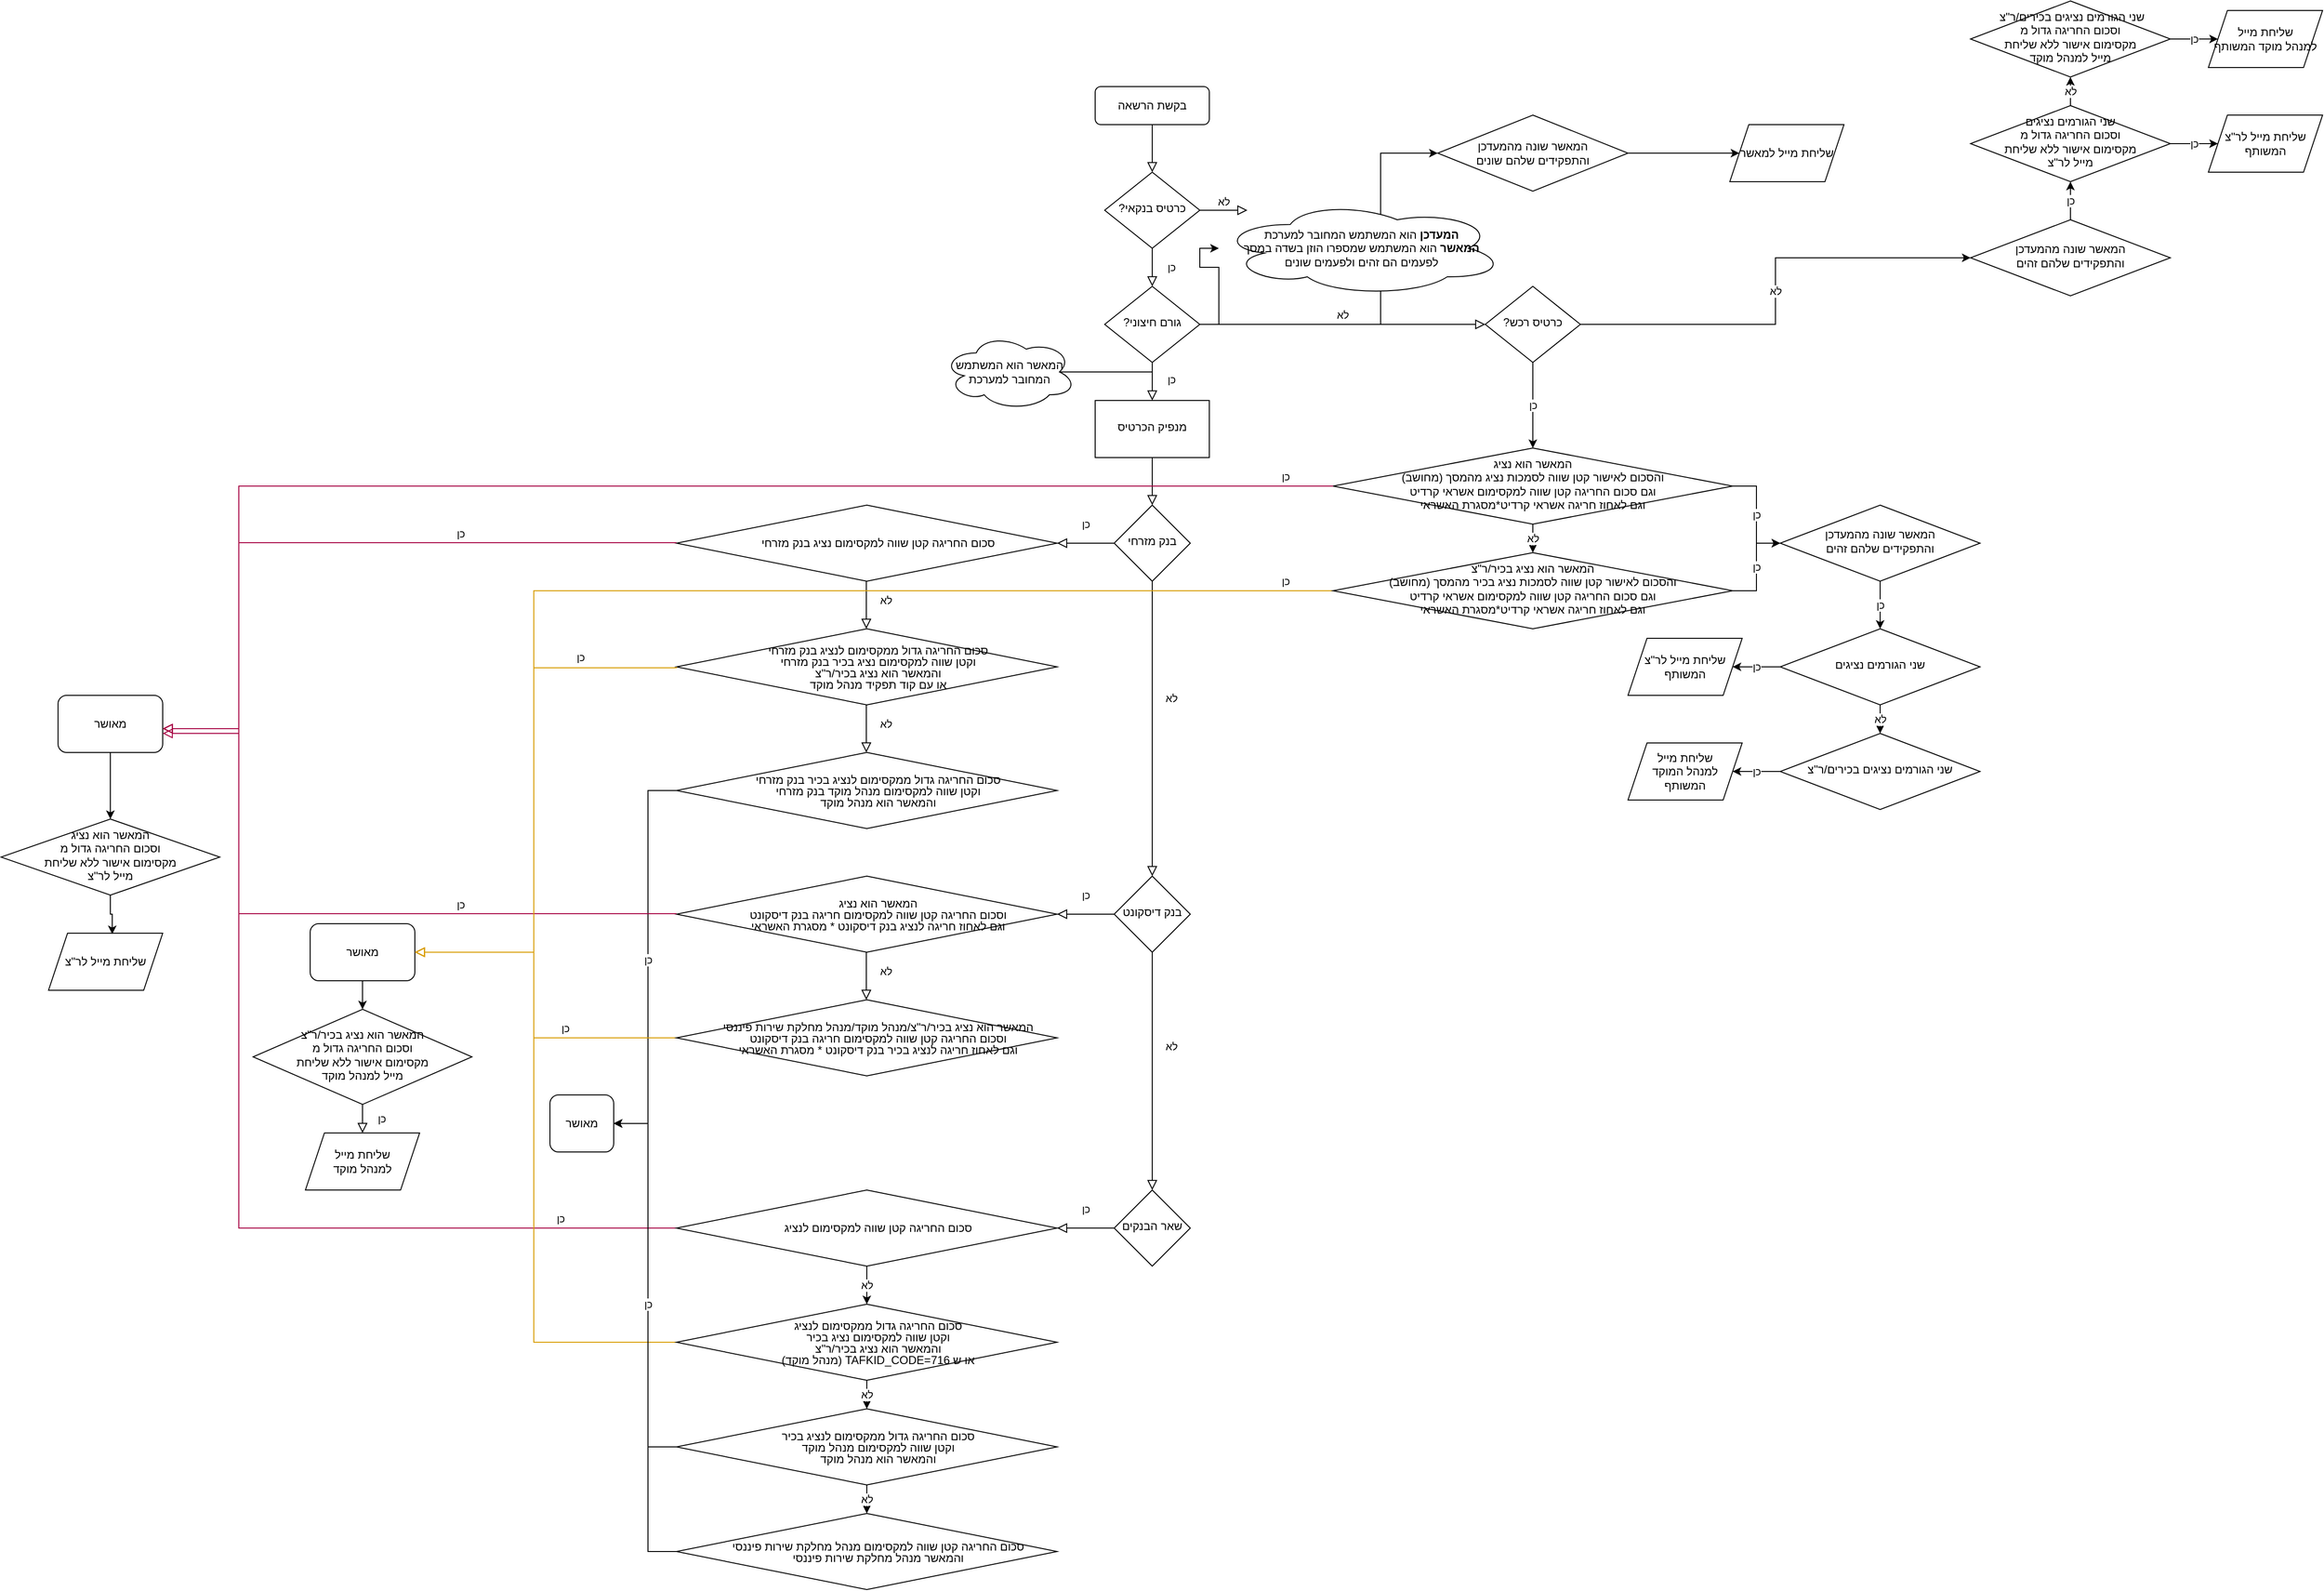 <mxfile version="22.0.8" type="github">
  <diagram id="C5RBs43oDa-KdzZeNtuy" name="Page-1">
    <mxGraphModel dx="3088" dy="1933" grid="1" gridSize="10" guides="1" tooltips="1" connect="1" arrows="1" fold="1" page="1" pageScale="1" pageWidth="827" pageHeight="1169" math="0" shadow="0">
      <root>
        <mxCell id="WIyWlLk6GJQsqaUBKTNV-0" />
        <mxCell id="WIyWlLk6GJQsqaUBKTNV-1" parent="WIyWlLk6GJQsqaUBKTNV-0" />
        <mxCell id="WIyWlLk6GJQsqaUBKTNV-2" value="" style="rounded=0;html=1;jettySize=auto;orthogonalLoop=1;fontSize=11;endArrow=block;endFill=0;endSize=8;strokeWidth=1;shadow=0;labelBackgroundColor=none;edgeStyle=orthogonalEdgeStyle;" parent="WIyWlLk6GJQsqaUBKTNV-1" source="WIyWlLk6GJQsqaUBKTNV-3" target="WIyWlLk6GJQsqaUBKTNV-6" edge="1">
          <mxGeometry relative="1" as="geometry" />
        </mxCell>
        <mxCell id="WIyWlLk6GJQsqaUBKTNV-3" value="בקשת הרשאה" style="rounded=1;whiteSpace=wrap;html=1;fontSize=12;glass=0;strokeWidth=1;shadow=0;" parent="WIyWlLk6GJQsqaUBKTNV-1" vertex="1">
          <mxGeometry x="160" y="80" width="120" height="40" as="geometry" />
        </mxCell>
        <mxCell id="WIyWlLk6GJQsqaUBKTNV-4" value="כן" style="rounded=0;html=1;jettySize=auto;orthogonalLoop=1;fontSize=11;endArrow=block;endFill=0;endSize=8;strokeWidth=1;shadow=0;labelBackgroundColor=none;edgeStyle=orthogonalEdgeStyle;" parent="WIyWlLk6GJQsqaUBKTNV-1" source="WIyWlLk6GJQsqaUBKTNV-6" target="WIyWlLk6GJQsqaUBKTNV-10" edge="1">
          <mxGeometry y="20" relative="1" as="geometry">
            <mxPoint as="offset" />
          </mxGeometry>
        </mxCell>
        <mxCell id="WIyWlLk6GJQsqaUBKTNV-5" value="לא" style="edgeStyle=orthogonalEdgeStyle;rounded=0;html=1;jettySize=auto;orthogonalLoop=1;fontSize=11;endArrow=block;endFill=0;endSize=8;strokeWidth=1;shadow=0;labelBackgroundColor=none;" parent="WIyWlLk6GJQsqaUBKTNV-1" source="WIyWlLk6GJQsqaUBKTNV-6" edge="1">
          <mxGeometry y="10" relative="1" as="geometry">
            <mxPoint as="offset" />
            <mxPoint x="320" y="210" as="targetPoint" />
          </mxGeometry>
        </mxCell>
        <mxCell id="WIyWlLk6GJQsqaUBKTNV-6" value="?כרטיס בנקאי" style="rhombus;whiteSpace=wrap;html=1;shadow=0;fontFamily=Helvetica;fontSize=12;align=center;strokeWidth=1;spacing=6;spacingTop=-4;" parent="WIyWlLk6GJQsqaUBKTNV-1" vertex="1">
          <mxGeometry x="170" y="170" width="100" height="80" as="geometry" />
        </mxCell>
        <mxCell id="WIyWlLk6GJQsqaUBKTNV-9" value="לא" style="edgeStyle=orthogonalEdgeStyle;rounded=0;html=1;jettySize=auto;orthogonalLoop=1;fontSize=11;endArrow=block;endFill=0;endSize=8;strokeWidth=1;shadow=0;labelBackgroundColor=none;" parent="WIyWlLk6GJQsqaUBKTNV-1" source="WIyWlLk6GJQsqaUBKTNV-10" target="EC5lf5gmg6Qt6Xy7_AVs-135" edge="1">
          <mxGeometry y="10" relative="1" as="geometry">
            <mxPoint as="offset" />
            <mxPoint x="320" y="330" as="targetPoint" />
          </mxGeometry>
        </mxCell>
        <mxCell id="EC5lf5gmg6Qt6Xy7_AVs-11" value="כן" style="rounded=0;orthogonalLoop=1;jettySize=auto;html=1;jumpSize=4;edgeStyle=orthogonalEdgeStyle;endArrow=block;endFill=0;endSize=8;strokeWidth=1;shadow=0;labelBackgroundColor=none;" edge="1" parent="WIyWlLk6GJQsqaUBKTNV-1" source="WIyWlLk6GJQsqaUBKTNV-10">
          <mxGeometry x="-0.111" y="20" relative="1" as="geometry">
            <mxPoint x="220" y="410" as="targetPoint" />
            <mxPoint as="offset" />
          </mxGeometry>
        </mxCell>
        <mxCell id="EC5lf5gmg6Qt6Xy7_AVs-163" style="edgeStyle=orthogonalEdgeStyle;rounded=0;orthogonalLoop=1;jettySize=auto;html=1;entryX=0;entryY=0.5;entryDx=0;entryDy=0;" edge="1" parent="WIyWlLk6GJQsqaUBKTNV-1" source="EC5lf5gmg6Qt6Xy7_AVs-137" target="EC5lf5gmg6Qt6Xy7_AVs-162">
          <mxGeometry relative="1" as="geometry">
            <Array as="points">
              <mxPoint x="460" y="330" />
              <mxPoint x="460" y="200" />
            </Array>
          </mxGeometry>
        </mxCell>
        <mxCell id="WIyWlLk6GJQsqaUBKTNV-10" value="?גורם חיצוני" style="rhombus;whiteSpace=wrap;html=1;shadow=0;fontFamily=Helvetica;fontSize=12;align=center;strokeWidth=1;spacing=6;spacingTop=-4;" parent="WIyWlLk6GJQsqaUBKTNV-1" vertex="1">
          <mxGeometry x="170" y="290" width="100" height="80" as="geometry" />
        </mxCell>
        <mxCell id="EC5lf5gmg6Qt6Xy7_AVs-13" value="" style="edgeStyle=orthogonalEdgeStyle;rounded=0;orthogonalLoop=1;jettySize=auto;html=1;labelBackgroundColor=none;endArrow=block;endFill=0;endSize=8;strokeWidth=1;shadow=0;" edge="1" parent="WIyWlLk6GJQsqaUBKTNV-1" source="EC5lf5gmg6Qt6Xy7_AVs-10">
          <mxGeometry relative="1" as="geometry">
            <mxPoint x="220" y="520" as="targetPoint" />
            <Array as="points">
              <mxPoint x="220" y="500" />
              <mxPoint x="220" y="500" />
            </Array>
          </mxGeometry>
        </mxCell>
        <mxCell id="EC5lf5gmg6Qt6Xy7_AVs-10" value="מנפיק הכרטיס" style="whiteSpace=wrap;html=1;shadow=0;strokeWidth=1;spacing=6;spacingTop=-4;" vertex="1" parent="WIyWlLk6GJQsqaUBKTNV-1">
          <mxGeometry x="160" y="410" width="120" height="60" as="geometry" />
        </mxCell>
        <mxCell id="EC5lf5gmg6Qt6Xy7_AVs-15" value="לא" style="edgeStyle=orthogonalEdgeStyle;rounded=0;orthogonalLoop=1;jettySize=auto;html=1;labelBackgroundColor=none;endArrow=block;endFill=0;endSize=8;strokeWidth=1;shadow=0;" edge="1" parent="WIyWlLk6GJQsqaUBKTNV-1" source="EC5lf5gmg6Qt6Xy7_AVs-12">
          <mxGeometry x="-0.208" y="20" relative="1" as="geometry">
            <mxPoint x="220" y="910" as="targetPoint" />
            <mxPoint as="offset" />
          </mxGeometry>
        </mxCell>
        <mxCell id="EC5lf5gmg6Qt6Xy7_AVs-19" value="כן" style="edgeStyle=orthogonalEdgeStyle;rounded=0;orthogonalLoop=1;jettySize=auto;html=1;labelBackgroundColor=none;endArrow=block;endFill=0;endSize=8;strokeWidth=1;shadow=0;" edge="1" parent="WIyWlLk6GJQsqaUBKTNV-1" source="EC5lf5gmg6Qt6Xy7_AVs-12">
          <mxGeometry y="-20" relative="1" as="geometry">
            <mxPoint x="120" y="560" as="targetPoint" />
            <mxPoint as="offset" />
          </mxGeometry>
        </mxCell>
        <mxCell id="EC5lf5gmg6Qt6Xy7_AVs-12" value="בנק מזרחי" style="rhombus;whiteSpace=wrap;html=1;shadow=0;strokeWidth=1;spacing=6;spacingTop=-4;" vertex="1" parent="WIyWlLk6GJQsqaUBKTNV-1">
          <mxGeometry x="180" y="520" width="80" height="80" as="geometry" />
        </mxCell>
        <mxCell id="EC5lf5gmg6Qt6Xy7_AVs-23" value="&lt;p style=&quot;text-indent:-18.0pt;mso-list:l0 level1 lfo1&quot; dir=&quot;RTL&quot; class=&quot;MsoListParagraph&quot;&gt;&lt;span style=&quot;font-family:&amp;quot;Arial&amp;quot;,sans-serif;mso-ascii-font-family:Calibri;mso-ascii-theme-font:&lt;br/&gt;minor-latin;mso-hansi-font-family:Calibri;mso-hansi-theme-font:minor-latin;&lt;br/&gt;mso-bidi-font-family:Arial;mso-bidi-theme-font:minor-bidi&quot; lang=&quot;HE&quot;&gt;סכום החריגה קטן שווה למקסימום נציג בנק מזרחי&lt;br&gt;&lt;/span&gt;&lt;span dir=&quot;LTR&quot;&gt;&lt;/span&gt;&lt;/p&gt;" style="rhombus;whiteSpace=wrap;html=1;" vertex="1" parent="WIyWlLk6GJQsqaUBKTNV-1">
          <mxGeometry x="-280" y="520" width="400" height="80" as="geometry" />
        </mxCell>
        <mxCell id="EC5lf5gmg6Qt6Xy7_AVs-28" value="כן" style="edgeStyle=orthogonalEdgeStyle;rounded=0;orthogonalLoop=1;jettySize=auto;html=1;labelBackgroundColor=none;endArrow=block;endFill=0;endSize=8;strokeWidth=1;shadow=0;fillColor=#d80073;strokeColor=#A50040;" edge="1" parent="WIyWlLk6GJQsqaUBKTNV-1" target="EC5lf5gmg6Qt6Xy7_AVs-29">
          <mxGeometry x="-0.381" y="-10" relative="1" as="geometry">
            <mxPoint x="-280" y="559.5" as="sourcePoint" />
            <mxPoint x="-340" y="559.5" as="targetPoint" />
            <Array as="points">
              <mxPoint x="-740" y="560" />
              <mxPoint x="-740" y="755" />
            </Array>
            <mxPoint as="offset" />
          </mxGeometry>
        </mxCell>
        <mxCell id="EC5lf5gmg6Qt6Xy7_AVs-118" style="edgeStyle=orthogonalEdgeStyle;rounded=0;orthogonalLoop=1;jettySize=auto;html=1;" edge="1" parent="WIyWlLk6GJQsqaUBKTNV-1" source="EC5lf5gmg6Qt6Xy7_AVs-29" target="EC5lf5gmg6Qt6Xy7_AVs-41">
          <mxGeometry relative="1" as="geometry" />
        </mxCell>
        <mxCell id="EC5lf5gmg6Qt6Xy7_AVs-29" value="מאושר" style="rounded=1;whiteSpace=wrap;html=1;" vertex="1" parent="WIyWlLk6GJQsqaUBKTNV-1">
          <mxGeometry x="-930" y="720" width="110" height="60" as="geometry" />
        </mxCell>
        <mxCell id="EC5lf5gmg6Qt6Xy7_AVs-30" value="לא" style="edgeStyle=orthogonalEdgeStyle;rounded=0;orthogonalLoop=1;jettySize=auto;html=1;labelBackgroundColor=none;endArrow=block;endFill=0;endSize=8;strokeWidth=1;shadow=0;" edge="1" parent="WIyWlLk6GJQsqaUBKTNV-1">
          <mxGeometry x="-0.208" y="20" relative="1" as="geometry">
            <mxPoint x="-80.5" y="600" as="sourcePoint" />
            <mxPoint x="-80.5" y="650" as="targetPoint" />
            <mxPoint as="offset" />
          </mxGeometry>
        </mxCell>
        <mxCell id="EC5lf5gmg6Qt6Xy7_AVs-31" value="&lt;p style=&quot;text-indent: -18pt; line-height: 0%;&quot; dir=&quot;RTL&quot; class=&quot;MsoListParagraph&quot;&gt;&lt;span style=&quot;font-family:&amp;quot;Arial&amp;quot;,sans-serif;mso-ascii-font-family:Calibri;mso-ascii-theme-font:&lt;br/&gt;minor-latin;mso-hansi-font-family:Calibri;mso-hansi-theme-font:minor-latin;&lt;br/&gt;mso-bidi-font-family:Arial;mso-bidi-theme-font:minor-bidi&quot; lang=&quot;HE&quot;&gt;סכום החריגה גדול ממקסימום לנציג בנק מזרחי&lt;/span&gt;&lt;span dir=&quot;LTR&quot;&gt;&lt;/span&gt;&lt;/p&gt;&lt;p style=&quot;text-indent: -18pt; line-height: 0%;&quot; dir=&quot;RTL&quot; class=&quot;MsoListParagraph&quot;&gt;&lt;span style=&quot;font-family:&amp;quot;Arial&amp;quot;,sans-serif;mso-ascii-font-family:Calibri;mso-ascii-theme-font:&lt;br/&gt;minor-latin;mso-hansi-font-family:Calibri;mso-hansi-theme-font:minor-latin;&lt;br/&gt;mso-bidi-font-family:Arial;mso-bidi-theme-font:minor-bidi&quot; lang=&quot;HE&quot;&gt;וקטן שווה למקסימום נציג בכיר בנק מזרחי&lt;/span&gt;&lt;/p&gt;&lt;p style=&quot;text-indent: -18pt; line-height: 0%;&quot; dir=&quot;RTL&quot; class=&quot;MsoListParagraph&quot;&gt;&lt;span style=&quot;font-family:&amp;quot;Arial&amp;quot;,sans-serif;mso-ascii-font-family:Calibri;mso-ascii-theme-font:&lt;br/&gt;minor-latin;mso-hansi-font-family:Calibri;mso-hansi-theme-font:minor-latin;&lt;br/&gt;mso-bidi-font-family:Arial;mso-bidi-theme-font:minor-bidi&quot; lang=&quot;HE&quot;&gt;והמאשר הוא נציג בכיר/ר&quot;צ&lt;/span&gt;&lt;/p&gt;&lt;p style=&quot;text-indent: -18pt; line-height: 0%;&quot; dir=&quot;RTL&quot; class=&quot;MsoListParagraph&quot;&gt;&lt;span style=&quot;font-family:&amp;quot;Arial&amp;quot;,sans-serif;mso-ascii-font-family:Calibri;mso-ascii-theme-font:&lt;br/&gt;minor-latin;mso-hansi-font-family:Calibri;mso-hansi-theme-font:minor-latin;&lt;br/&gt;mso-bidi-font-family:Arial;mso-bidi-theme-font:minor-bidi&quot; lang=&quot;HE&quot;&gt;או עם קוד תפקיד&amp;nbsp;&lt;/span&gt;&lt;span style=&quot;text-indent: -18pt; background-color: initial; font-family: Arial, sans-serif;&quot; lang=&quot;HE&quot;&gt;מנהל&amp;nbsp;&lt;/span&gt;&lt;span style=&quot;text-indent: -18pt; background-color: initial; font-family: Arial, sans-serif;&quot;&gt;מוקד&lt;/span&gt;&lt;/p&gt;" style="rhombus;whiteSpace=wrap;html=1;spacing=0;" vertex="1" parent="WIyWlLk6GJQsqaUBKTNV-1">
          <mxGeometry x="-280" y="650" width="400" height="80" as="geometry" />
        </mxCell>
        <mxCell id="EC5lf5gmg6Qt6Xy7_AVs-33" value="כן" style="edgeStyle=orthogonalEdgeStyle;rounded=0;orthogonalLoop=1;jettySize=auto;html=1;labelBackgroundColor=none;endArrow=block;endFill=0;endSize=8;strokeWidth=1;shadow=0;fillColor=#ffe6cc;strokeColor=#d79b00;" edge="1" parent="WIyWlLk6GJQsqaUBKTNV-1" target="EC5lf5gmg6Qt6Xy7_AVs-34">
          <mxGeometry x="-0.643" y="-11" relative="1" as="geometry">
            <mxPoint x="-280" y="690" as="sourcePoint" />
            <mxPoint x="-330" y="691" as="targetPoint" />
            <Array as="points">
              <mxPoint x="-280" y="691" />
              <mxPoint x="-430" y="691" />
              <mxPoint x="-430" y="990" />
            </Array>
            <mxPoint as="offset" />
          </mxGeometry>
        </mxCell>
        <mxCell id="EC5lf5gmg6Qt6Xy7_AVs-117" style="edgeStyle=orthogonalEdgeStyle;rounded=0;orthogonalLoop=1;jettySize=auto;html=1;" edge="1" parent="WIyWlLk6GJQsqaUBKTNV-1" source="EC5lf5gmg6Qt6Xy7_AVs-34" target="EC5lf5gmg6Qt6Xy7_AVs-46">
          <mxGeometry relative="1" as="geometry" />
        </mxCell>
        <mxCell id="EC5lf5gmg6Qt6Xy7_AVs-34" value="מאושר" style="rounded=1;whiteSpace=wrap;html=1;" vertex="1" parent="WIyWlLk6GJQsqaUBKTNV-1">
          <mxGeometry x="-665" y="960" width="110" height="60" as="geometry" />
        </mxCell>
        <mxCell id="EC5lf5gmg6Qt6Xy7_AVs-35" value="לא" style="edgeStyle=orthogonalEdgeStyle;rounded=0;orthogonalLoop=1;jettySize=auto;html=1;labelBackgroundColor=none;endArrow=block;endFill=0;endSize=8;strokeWidth=1;shadow=0;" edge="1" parent="WIyWlLk6GJQsqaUBKTNV-1">
          <mxGeometry x="-0.208" y="20" relative="1" as="geometry">
            <mxPoint x="-80.5" y="730" as="sourcePoint" />
            <mxPoint x="-80.5" y="780" as="targetPoint" />
            <mxPoint as="offset" />
          </mxGeometry>
        </mxCell>
        <mxCell id="EC5lf5gmg6Qt6Xy7_AVs-115" value="כן" style="edgeStyle=orthogonalEdgeStyle;rounded=0;orthogonalLoop=1;jettySize=auto;html=1;entryX=1;entryY=0.5;entryDx=0;entryDy=0;" edge="1" parent="WIyWlLk6GJQsqaUBKTNV-1" source="EC5lf5gmg6Qt6Xy7_AVs-36" target="EC5lf5gmg6Qt6Xy7_AVs-38">
          <mxGeometry relative="1" as="geometry">
            <Array as="points">
              <mxPoint x="-310" y="820" />
              <mxPoint x="-310" y="1170" />
            </Array>
          </mxGeometry>
        </mxCell>
        <mxCell id="EC5lf5gmg6Qt6Xy7_AVs-36" value="&lt;p style=&quot;text-indent: -18pt; line-height: 0%;&quot; dir=&quot;RTL&quot; class=&quot;MsoListParagraph&quot;&gt;&lt;span style=&quot;font-family:&amp;quot;Arial&amp;quot;,sans-serif;mso-ascii-font-family:Calibri;mso-ascii-theme-font:&lt;br/&gt;minor-latin;mso-hansi-font-family:Calibri;mso-hansi-theme-font:minor-latin;&lt;br/&gt;mso-bidi-font-family:Arial;mso-bidi-theme-font:minor-bidi&quot; lang=&quot;HE&quot;&gt;סכום החריגה גדול ממקסימום לנציג בכיר בנק מזרחי&lt;/span&gt;&lt;span dir=&quot;LTR&quot;&gt;&lt;/span&gt;&lt;/p&gt;&lt;p style=&quot;text-indent: -18pt; line-height: 0%;&quot; dir=&quot;RTL&quot; class=&quot;MsoListParagraph&quot;&gt;&lt;span style=&quot;font-family:&amp;quot;Arial&amp;quot;,sans-serif;mso-ascii-font-family:Calibri;mso-ascii-theme-font:&lt;br/&gt;minor-latin;mso-hansi-font-family:Calibri;mso-hansi-theme-font:minor-latin;&lt;br/&gt;mso-bidi-font-family:Arial;mso-bidi-theme-font:minor-bidi&quot; lang=&quot;HE&quot;&gt;וקטן שווה למקסימום מנהל מוקד בנק מזרחי&lt;/span&gt;&lt;/p&gt;&lt;p style=&quot;text-indent: -18pt; line-height: 0%;&quot; dir=&quot;RTL&quot; class=&quot;MsoListParagraph&quot;&gt;&lt;span style=&quot;font-family:&amp;quot;Arial&amp;quot;,sans-serif;mso-ascii-font-family:Calibri;mso-ascii-theme-font:&lt;br/&gt;minor-latin;mso-hansi-font-family:Calibri;mso-hansi-theme-font:minor-latin;&lt;br/&gt;mso-bidi-font-family:Arial;mso-bidi-theme-font:minor-bidi&quot; lang=&quot;HE&quot;&gt;והמאשר הוא מנהל מוקד&lt;/span&gt;&lt;/p&gt;" style="rhombus;whiteSpace=wrap;html=1;spacing=0;" vertex="1" parent="WIyWlLk6GJQsqaUBKTNV-1">
          <mxGeometry x="-280" y="780" width="400" height="80" as="geometry" />
        </mxCell>
        <mxCell id="EC5lf5gmg6Qt6Xy7_AVs-38" value="מאושר" style="rounded=1;whiteSpace=wrap;html=1;" vertex="1" parent="WIyWlLk6GJQsqaUBKTNV-1">
          <mxGeometry x="-413" y="1140" width="67" height="60" as="geometry" />
        </mxCell>
        <mxCell id="EC5lf5gmg6Qt6Xy7_AVs-41" value="המאשר הוא נציג&lt;br&gt;וסכום החריגה גדול מ&lt;br&gt;מקסימום אישור ללא שליחת&lt;br&gt;מייל לר&quot;צ" style="rhombus;whiteSpace=wrap;html=1;shadow=0;strokeWidth=1;spacing=6;spacingTop=-4;" vertex="1" parent="WIyWlLk6GJQsqaUBKTNV-1">
          <mxGeometry x="-990" y="850" width="230" height="80" as="geometry" />
        </mxCell>
        <mxCell id="EC5lf5gmg6Qt6Xy7_AVs-45" value="שליחת מייל לר&quot;צ" style="shape=parallelogram;perimeter=parallelogramPerimeter;whiteSpace=wrap;html=1;fixedSize=1;" vertex="1" parent="WIyWlLk6GJQsqaUBKTNV-1">
          <mxGeometry x="-940" y="970" width="120" height="60" as="geometry" />
        </mxCell>
        <mxCell id="EC5lf5gmg6Qt6Xy7_AVs-48" value="כן" style="edgeStyle=orthogonalEdgeStyle;rounded=0;orthogonalLoop=1;jettySize=auto;html=1;labelBackgroundColor=none;endArrow=block;endFill=0;endSize=8;strokeWidth=1;shadow=0;entryX=0.5;entryY=0;entryDx=0;entryDy=0;" edge="1" parent="WIyWlLk6GJQsqaUBKTNV-1" source="EC5lf5gmg6Qt6Xy7_AVs-46" target="EC5lf5gmg6Qt6Xy7_AVs-49">
          <mxGeometry y="-20" relative="1" as="geometry">
            <mxPoint x="-870" y="999.5" as="sourcePoint" />
            <mxPoint x="-920" y="1000" as="targetPoint" />
            <mxPoint as="offset" />
          </mxGeometry>
        </mxCell>
        <mxCell id="EC5lf5gmg6Qt6Xy7_AVs-49" value="שליחת מייל&lt;br&gt;למנהל מוקד" style="shape=parallelogram;perimeter=parallelogramPerimeter;whiteSpace=wrap;html=1;fixedSize=1;" vertex="1" parent="WIyWlLk6GJQsqaUBKTNV-1">
          <mxGeometry x="-670" y="1180" width="120" height="60" as="geometry" />
        </mxCell>
        <mxCell id="EC5lf5gmg6Qt6Xy7_AVs-76" value="לא" style="edgeStyle=orthogonalEdgeStyle;rounded=0;orthogonalLoop=1;jettySize=auto;html=1;labelBackgroundColor=none;endArrow=block;endFill=0;endSize=8;strokeWidth=1;shadow=0;" edge="1" source="EC5lf5gmg6Qt6Xy7_AVs-78" parent="WIyWlLk6GJQsqaUBKTNV-1" target="EC5lf5gmg6Qt6Xy7_AVs-112">
          <mxGeometry x="-0.208" y="20" relative="1" as="geometry">
            <mxPoint x="220" y="1300" as="targetPoint" />
            <mxPoint as="offset" />
          </mxGeometry>
        </mxCell>
        <mxCell id="EC5lf5gmg6Qt6Xy7_AVs-77" value="כן" style="edgeStyle=orthogonalEdgeStyle;rounded=0;orthogonalLoop=1;jettySize=auto;html=1;labelBackgroundColor=none;endArrow=block;endFill=0;endSize=8;strokeWidth=1;shadow=0;" edge="1" source="EC5lf5gmg6Qt6Xy7_AVs-78" parent="WIyWlLk6GJQsqaUBKTNV-1" target="EC5lf5gmg6Qt6Xy7_AVs-79">
          <mxGeometry y="-20" relative="1" as="geometry">
            <mxPoint x="120" y="950" as="targetPoint" />
            <mxPoint as="offset" />
          </mxGeometry>
        </mxCell>
        <mxCell id="EC5lf5gmg6Qt6Xy7_AVs-78" value="בנק דיסקונט" style="rhombus;whiteSpace=wrap;html=1;shadow=0;strokeWidth=1;spacing=6;spacingTop=-4;" vertex="1" parent="WIyWlLk6GJQsqaUBKTNV-1">
          <mxGeometry x="180" y="910" width="80" height="80" as="geometry" />
        </mxCell>
        <mxCell id="EC5lf5gmg6Qt6Xy7_AVs-79" value="&lt;p style=&quot;text-indent: -18pt; line-height: 0%;&quot; dir=&quot;RTL&quot; class=&quot;MsoListParagraph&quot;&gt;&lt;span style=&quot;font-family:&amp;quot;Arial&amp;quot;,sans-serif;mso-ascii-font-family:Calibri;mso-ascii-theme-font:&lt;br/&gt;minor-latin;mso-hansi-font-family:Calibri;mso-hansi-theme-font:minor-latin;&lt;br/&gt;mso-bidi-font-family:Arial;mso-bidi-theme-font:minor-bidi&quot; lang=&quot;HE&quot;&gt;המאשר הוא נציג&lt;br&gt;&lt;/span&gt;&lt;span dir=&quot;LTR&quot;&gt;&lt;/span&gt;&lt;/p&gt;&lt;p style=&quot;text-indent: -18pt; line-height: 0%;&quot; dir=&quot;RTL&quot; class=&quot;MsoListParagraph&quot;&gt;&lt;span style=&quot;font-family:&amp;quot;Arial&amp;quot;,sans-serif;mso-ascii-font-family:Calibri;mso-ascii-theme-font:&lt;br/&gt;minor-latin;mso-hansi-font-family:Calibri;mso-hansi-theme-font:minor-latin;&lt;br/&gt;mso-bidi-font-family:Arial;mso-bidi-theme-font:minor-bidi&quot; lang=&quot;HE&quot;&gt;וסכום החריגה קטן שווה למקסימום חריגה בנק דיסקונט&lt;/span&gt;&lt;/p&gt;&lt;p style=&quot;text-indent: -18pt; line-height: 0%;&quot; dir=&quot;RTL&quot; class=&quot;MsoListParagraph&quot;&gt;&lt;span style=&quot;font-family:&amp;quot;Arial&amp;quot;,sans-serif;mso-ascii-font-family:Calibri;mso-ascii-theme-font:&lt;br/&gt;minor-latin;mso-hansi-font-family:Calibri;mso-hansi-theme-font:minor-latin;&lt;br/&gt;mso-bidi-font-family:Arial;mso-bidi-theme-font:minor-bidi&quot; lang=&quot;HE&quot;&gt;וגם לאחוז חריגה לנציג בנק דיסקונט * מסגרת האשראי&lt;/span&gt;&lt;/p&gt;" style="rhombus;whiteSpace=wrap;html=1;" vertex="1" parent="WIyWlLk6GJQsqaUBKTNV-1">
          <mxGeometry x="-280" y="910" width="400" height="80" as="geometry" />
        </mxCell>
        <mxCell id="EC5lf5gmg6Qt6Xy7_AVs-80" value="כן" style="edgeStyle=orthogonalEdgeStyle;rounded=0;orthogonalLoop=1;jettySize=auto;html=1;labelBackgroundColor=none;endArrow=block;endFill=0;endSize=8;strokeWidth=1;shadow=0;fillColor=#d80073;strokeColor=#A50040;" edge="1" target="EC5lf5gmg6Qt6Xy7_AVs-29" parent="WIyWlLk6GJQsqaUBKTNV-1">
          <mxGeometry x="-0.381" y="-10" relative="1" as="geometry">
            <mxPoint x="-280" y="949.5" as="sourcePoint" />
            <mxPoint x="-330" y="950" as="targetPoint" />
            <Array as="points">
              <mxPoint x="-740" y="950" />
              <mxPoint x="-740" y="755" />
            </Array>
            <mxPoint as="offset" />
          </mxGeometry>
        </mxCell>
        <mxCell id="EC5lf5gmg6Qt6Xy7_AVs-82" value="לא" style="edgeStyle=orthogonalEdgeStyle;rounded=0;orthogonalLoop=1;jettySize=auto;html=1;labelBackgroundColor=none;endArrow=block;endFill=0;endSize=8;strokeWidth=1;shadow=0;" edge="1" parent="WIyWlLk6GJQsqaUBKTNV-1">
          <mxGeometry x="-0.208" y="20" relative="1" as="geometry">
            <mxPoint x="-80.5" y="990" as="sourcePoint" />
            <mxPoint x="-80.5" y="1040" as="targetPoint" />
            <mxPoint as="offset" />
          </mxGeometry>
        </mxCell>
        <mxCell id="EC5lf5gmg6Qt6Xy7_AVs-110" value="כן" style="edgeStyle=orthogonalEdgeStyle;rounded=0;orthogonalLoop=1;jettySize=auto;html=1;entryX=1;entryY=0.5;entryDx=0;entryDy=0;labelBackgroundColor=none;endArrow=block;endFill=0;endSize=8;strokeWidth=1;shadow=0;fillColor=#ffe6cc;strokeColor=#d79b00;" edge="1" parent="WIyWlLk6GJQsqaUBKTNV-1" source="EC5lf5gmg6Qt6Xy7_AVs-83" target="EC5lf5gmg6Qt6Xy7_AVs-34">
          <mxGeometry x="-0.357" y="-10" relative="1" as="geometry">
            <Array as="points">
              <mxPoint x="-430" y="1080" />
              <mxPoint x="-430" y="990" />
            </Array>
            <mxPoint as="offset" />
          </mxGeometry>
        </mxCell>
        <mxCell id="EC5lf5gmg6Qt6Xy7_AVs-83" value="&lt;p style=&quot;border-color: var(--border-color); text-indent: -18pt; line-height: 0px;&quot; dir=&quot;RTL&quot; class=&quot;MsoListParagraph&quot;&gt;המאשר הוא נציג בכיר/ר&quot;צ/מנהל מוקד/מנהל מחלקת שירות פיננסי&lt;br style=&quot;border-color: var(--border-color);&quot;&gt;&lt;span style=&quot;border-color: var(--border-color);&quot; dir=&quot;LTR&quot;&gt;&lt;/span&gt;&lt;/p&gt;&lt;p style=&quot;border-color: var(--border-color); text-indent: -18pt; line-height: 0px;&quot; dir=&quot;RTL&quot; class=&quot;MsoListParagraph&quot;&gt;&lt;span style=&quot;border-color: var(--border-color); font-family: Arial, sans-serif;&quot; lang=&quot;HE&quot;&gt;וסכום החריגה קטן שווה למקסימום חריגה בנק דיסקונט&lt;/span&gt;&lt;/p&gt;&lt;p style=&quot;border-color: var(--border-color); text-indent: -18pt; line-height: 0px;&quot; dir=&quot;RTL&quot; class=&quot;MsoListParagraph&quot;&gt;וגם לאחוז חריגה לנציג בכיר בנק דיסקונט * מסגרת האשראי&lt;br&gt;&lt;/p&gt;" style="rhombus;whiteSpace=wrap;html=1;spacing=0;" vertex="1" parent="WIyWlLk6GJQsqaUBKTNV-1">
          <mxGeometry x="-280" y="1040" width="400" height="80" as="geometry" />
        </mxCell>
        <mxCell id="EC5lf5gmg6Qt6Xy7_AVs-99" value="המאשר הוא המשתמש המחובר למערכת" style="ellipse;shape=cloud;whiteSpace=wrap;html=1;" vertex="1" parent="WIyWlLk6GJQsqaUBKTNV-1">
          <mxGeometry y="340" width="140" height="80" as="geometry" />
        </mxCell>
        <mxCell id="EC5lf5gmg6Qt6Xy7_AVs-101" value="" style="endArrow=none;html=1;rounded=0;exitX=0.875;exitY=0.5;exitDx=0;exitDy=0;exitPerimeter=0;" edge="1" parent="WIyWlLk6GJQsqaUBKTNV-1" source="EC5lf5gmg6Qt6Xy7_AVs-99">
          <mxGeometry width="50" height="50" relative="1" as="geometry">
            <mxPoint x="140" y="430" as="sourcePoint" />
            <mxPoint x="220" y="380" as="targetPoint" />
          </mxGeometry>
        </mxCell>
        <mxCell id="EC5lf5gmg6Qt6Xy7_AVs-111" value="כן" style="edgeStyle=orthogonalEdgeStyle;rounded=0;orthogonalLoop=1;jettySize=auto;html=1;labelBackgroundColor=none;endArrow=block;endFill=0;endSize=8;strokeWidth=1;shadow=0;" edge="1" source="EC5lf5gmg6Qt6Xy7_AVs-112" parent="WIyWlLk6GJQsqaUBKTNV-1" target="EC5lf5gmg6Qt6Xy7_AVs-113">
          <mxGeometry y="-20" relative="1" as="geometry">
            <mxPoint x="120" y="1340" as="targetPoint" />
            <mxPoint as="offset" />
          </mxGeometry>
        </mxCell>
        <mxCell id="EC5lf5gmg6Qt6Xy7_AVs-112" value="שאר הבנקים" style="rhombus;whiteSpace=wrap;html=1;shadow=0;strokeWidth=1;spacing=6;spacingTop=-4;" vertex="1" parent="WIyWlLk6GJQsqaUBKTNV-1">
          <mxGeometry x="180" y="1240" width="80" height="80" as="geometry" />
        </mxCell>
        <mxCell id="EC5lf5gmg6Qt6Xy7_AVs-114" value="כן" style="edgeStyle=orthogonalEdgeStyle;rounded=0;orthogonalLoop=1;jettySize=auto;html=1;labelBackgroundColor=none;endArrow=block;endFill=0;endSize=8;strokeWidth=1;shadow=0;fillColor=#d80073;strokeColor=#A50040;" edge="1" parent="WIyWlLk6GJQsqaUBKTNV-1" source="EC5lf5gmg6Qt6Xy7_AVs-113" target="EC5lf5gmg6Qt6Xy7_AVs-29">
          <mxGeometry x="-0.771" y="-10" relative="1" as="geometry">
            <Array as="points">
              <mxPoint x="-740" y="1280" />
              <mxPoint x="-740" y="755" />
            </Array>
            <mxPoint as="offset" />
          </mxGeometry>
        </mxCell>
        <mxCell id="EC5lf5gmg6Qt6Xy7_AVs-124" value="לא" style="edgeStyle=orthogonalEdgeStyle;rounded=0;orthogonalLoop=1;jettySize=auto;html=1;" edge="1" parent="WIyWlLk6GJQsqaUBKTNV-1" source="EC5lf5gmg6Qt6Xy7_AVs-113" target="EC5lf5gmg6Qt6Xy7_AVs-122">
          <mxGeometry relative="1" as="geometry" />
        </mxCell>
        <mxCell id="EC5lf5gmg6Qt6Xy7_AVs-113" value="&lt;p style=&quot;text-indent:-18.0pt;mso-list:l0 level1 lfo1&quot; dir=&quot;RTL&quot; class=&quot;MsoListParagraph&quot;&gt;&lt;span style=&quot;font-family:&amp;quot;Arial&amp;quot;,sans-serif;mso-ascii-font-family:Calibri;mso-ascii-theme-font:&lt;br/&gt;minor-latin;mso-hansi-font-family:Calibri;mso-hansi-theme-font:minor-latin;&lt;br/&gt;mso-bidi-font-family:Arial;mso-bidi-theme-font:minor-bidi&quot; lang=&quot;HE&quot;&gt;סכום החריגה קטן שווה למקסימום לנציג&lt;br&gt;&lt;/span&gt;&lt;span dir=&quot;LTR&quot;&gt;&lt;/span&gt;&lt;/p&gt;" style="rhombus;whiteSpace=wrap;html=1;" vertex="1" parent="WIyWlLk6GJQsqaUBKTNV-1">
          <mxGeometry x="-280" y="1240" width="400" height="80" as="geometry" />
        </mxCell>
        <mxCell id="EC5lf5gmg6Qt6Xy7_AVs-46" value="המאשר הוא נציג בכיר/ר&quot;צ&lt;br&gt;וסכום החריגה גדול מ&lt;br&gt;מקסימום אישור ללא שליחת&lt;br&gt;מייל למנהל מוקד" style="rhombus;whiteSpace=wrap;html=1;shadow=0;strokeWidth=1;spacing=6;spacingTop=-4;" vertex="1" parent="WIyWlLk6GJQsqaUBKTNV-1">
          <mxGeometry x="-725" y="1050" width="230" height="100" as="geometry" />
        </mxCell>
        <mxCell id="EC5lf5gmg6Qt6Xy7_AVs-120" style="edgeStyle=orthogonalEdgeStyle;rounded=0;orthogonalLoop=1;jettySize=auto;html=1;entryX=0.558;entryY=0.017;entryDx=0;entryDy=0;entryPerimeter=0;" edge="1" parent="WIyWlLk6GJQsqaUBKTNV-1" source="EC5lf5gmg6Qt6Xy7_AVs-41" target="EC5lf5gmg6Qt6Xy7_AVs-45">
          <mxGeometry relative="1" as="geometry" />
        </mxCell>
        <mxCell id="EC5lf5gmg6Qt6Xy7_AVs-125" value="כן" style="edgeStyle=orthogonalEdgeStyle;rounded=0;orthogonalLoop=1;jettySize=auto;html=1;labelBackgroundColor=none;endArrow=block;strokeColor=#d79b00;endFill=0;endSize=8;strokeWidth=1;shadow=0;fillColor=#ffe6cc;" edge="1" parent="WIyWlLk6GJQsqaUBKTNV-1" target="EC5lf5gmg6Qt6Xy7_AVs-34">
          <mxGeometry x="-0.66" y="-10" relative="1" as="geometry">
            <mxPoint x="-80" y="1380" as="sourcePoint" />
            <mxPoint x="-555" y="930" as="targetPoint" />
            <Array as="points">
              <mxPoint x="-80" y="1400" />
              <mxPoint x="-430" y="1400" />
              <mxPoint x="-430" y="990" />
            </Array>
            <mxPoint as="offset" />
          </mxGeometry>
        </mxCell>
        <mxCell id="EC5lf5gmg6Qt6Xy7_AVs-127" value="לא" style="edgeStyle=orthogonalEdgeStyle;rounded=0;orthogonalLoop=1;jettySize=auto;html=1;" edge="1" parent="WIyWlLk6GJQsqaUBKTNV-1" source="EC5lf5gmg6Qt6Xy7_AVs-122" target="EC5lf5gmg6Qt6Xy7_AVs-126">
          <mxGeometry relative="1" as="geometry" />
        </mxCell>
        <mxCell id="EC5lf5gmg6Qt6Xy7_AVs-122" value="&lt;p style=&quot;text-indent: -18pt; line-height: 0%;&quot; dir=&quot;RTL&quot; class=&quot;MsoListParagraph&quot;&gt;&lt;span style=&quot;font-family:&amp;quot;Arial&amp;quot;,sans-serif;mso-ascii-font-family:Calibri;mso-ascii-theme-font:&lt;br/&gt;minor-latin;mso-hansi-font-family:Calibri;mso-hansi-theme-font:minor-latin;&lt;br/&gt;mso-bidi-font-family:Arial;mso-bidi-theme-font:minor-bidi&quot; lang=&quot;HE&quot;&gt;סכום החריגה גדול ממקסימום לנציג&lt;br&gt;&lt;/span&gt;&lt;span dir=&quot;LTR&quot;&gt;&lt;/span&gt;&lt;/p&gt;&lt;p style=&quot;text-indent: -18pt; line-height: 0%;&quot; dir=&quot;RTL&quot; class=&quot;MsoListParagraph&quot;&gt;&lt;span style=&quot;font-family:&amp;quot;Arial&amp;quot;,sans-serif;mso-ascii-font-family:Calibri;mso-ascii-theme-font:&lt;br/&gt;minor-latin;mso-hansi-font-family:Calibri;mso-hansi-theme-font:minor-latin;&lt;br/&gt;mso-bidi-font-family:Arial;mso-bidi-theme-font:minor-bidi&quot; lang=&quot;HE&quot;&gt;וקטן שווה למקסימום נציג בכיר&lt;/span&gt;&lt;/p&gt;&lt;p style=&quot;text-indent: -18pt; line-height: 0%;&quot; dir=&quot;RTL&quot; class=&quot;MsoListParagraph&quot;&gt;&lt;span style=&quot;font-family:&amp;quot;Arial&amp;quot;,sans-serif;mso-ascii-font-family:Calibri;mso-ascii-theme-font:&lt;br/&gt;minor-latin;mso-hansi-font-family:Calibri;mso-hansi-theme-font:minor-latin;&lt;br/&gt;mso-bidi-font-family:Arial;mso-bidi-theme-font:minor-bidi&quot; lang=&quot;HE&quot;&gt;והמאשר הוא נציג בכיר/ר&quot;צ&lt;/span&gt;&lt;/p&gt;&lt;p style=&quot;text-indent: -18pt; line-height: 0%;&quot; dir=&quot;RTL&quot; class=&quot;MsoListParagraph&quot;&gt;&lt;span style=&quot;font-family:&amp;quot;Arial&amp;quot;,sans-serif;mso-ascii-font-family:Calibri;mso-ascii-theme-font:&lt;br/&gt;minor-latin;mso-hansi-font-family:Calibri;mso-hansi-theme-font:minor-latin;&lt;br/&gt;mso-bidi-font-family:Arial;mso-bidi-theme-font:minor-bidi&quot; lang=&quot;HE&quot;&gt;או ש TAFKID_CODE=716 (מנהל מוקד)&lt;/span&gt;&lt;/p&gt;&lt;p style=&quot;text-indent: -18pt; line-height: 0%;&quot; dir=&quot;RTL&quot; class=&quot;MsoListParagraph&quot;&gt;&lt;/p&gt;" style="rhombus;whiteSpace=wrap;html=1;" vertex="1" parent="WIyWlLk6GJQsqaUBKTNV-1">
          <mxGeometry x="-280" y="1360" width="400" height="80" as="geometry" />
        </mxCell>
        <mxCell id="EC5lf5gmg6Qt6Xy7_AVs-128" style="edgeStyle=orthogonalEdgeStyle;rounded=0;orthogonalLoop=1;jettySize=auto;html=1;" edge="1" parent="WIyWlLk6GJQsqaUBKTNV-1" source="EC5lf5gmg6Qt6Xy7_AVs-126" target="EC5lf5gmg6Qt6Xy7_AVs-38">
          <mxGeometry relative="1" as="geometry">
            <Array as="points">
              <mxPoint x="-310" y="1510" />
              <mxPoint x="-310" y="1170" />
            </Array>
          </mxGeometry>
        </mxCell>
        <mxCell id="EC5lf5gmg6Qt6Xy7_AVs-131" value="לא" style="edgeStyle=orthogonalEdgeStyle;rounded=0;orthogonalLoop=1;jettySize=auto;html=1;" edge="1" parent="WIyWlLk6GJQsqaUBKTNV-1" source="EC5lf5gmg6Qt6Xy7_AVs-126" target="EC5lf5gmg6Qt6Xy7_AVs-129">
          <mxGeometry relative="1" as="geometry" />
        </mxCell>
        <mxCell id="EC5lf5gmg6Qt6Xy7_AVs-126" value="&lt;p style=&quot;text-indent: -18pt; line-height: 0%;&quot; dir=&quot;RTL&quot; class=&quot;MsoListParagraph&quot;&gt;&lt;font face=&quot;Arial, sans-serif&quot;&gt;סכום החריגה גדול ממקסימום לנציג בכיר&lt;/font&gt;&lt;/p&gt;&lt;p style=&quot;text-indent: -18pt; line-height: 0%;&quot; dir=&quot;RTL&quot; class=&quot;MsoListParagraph&quot;&gt;&lt;font face=&quot;Arial, sans-serif&quot;&gt;וקטן שווה למקסימום מנהל מוקד&lt;/font&gt;&lt;/p&gt;&lt;p style=&quot;text-indent: -18pt; line-height: 0%;&quot; dir=&quot;RTL&quot; class=&quot;MsoListParagraph&quot;&gt;&lt;font face=&quot;Arial, sans-serif&quot;&gt;והמאשר הוא מנהל מוקד&lt;/font&gt;&lt;/p&gt;&lt;p style=&quot;text-indent: -18pt; line-height: 0%;&quot; dir=&quot;RTL&quot; class=&quot;MsoListParagraph&quot;&gt;&lt;/p&gt;" style="rhombus;whiteSpace=wrap;html=1;" vertex="1" parent="WIyWlLk6GJQsqaUBKTNV-1">
          <mxGeometry x="-280" y="1470" width="400" height="80" as="geometry" />
        </mxCell>
        <mxCell id="EC5lf5gmg6Qt6Xy7_AVs-133" value="כן" style="edgeStyle=orthogonalEdgeStyle;rounded=0;orthogonalLoop=1;jettySize=auto;html=1;entryX=1;entryY=0.5;entryDx=0;entryDy=0;" edge="1" parent="WIyWlLk6GJQsqaUBKTNV-1" source="EC5lf5gmg6Qt6Xy7_AVs-129" target="EC5lf5gmg6Qt6Xy7_AVs-38">
          <mxGeometry x="0.124" relative="1" as="geometry">
            <Array as="points">
              <mxPoint x="-310" y="1620" />
              <mxPoint x="-310" y="1170" />
            </Array>
            <mxPoint as="offset" />
          </mxGeometry>
        </mxCell>
        <mxCell id="EC5lf5gmg6Qt6Xy7_AVs-129" value="&lt;p style=&quot;text-indent: -18pt; line-height: 0%;&quot; dir=&quot;RTL&quot; class=&quot;MsoListParagraph&quot;&gt;&lt;font face=&quot;Arial, sans-serif&quot;&gt;סכום החריגה קטן שווה למקסימום מנהל מחלקת שירות פיננסי&lt;/font&gt;&lt;/p&gt;&lt;p style=&quot;text-indent: -18pt; line-height: 0%;&quot; dir=&quot;RTL&quot; class=&quot;MsoListParagraph&quot;&gt;&lt;font face=&quot;Arial, sans-serif&quot;&gt;והמאשר מנהל מחלקת שירות פיננסי&lt;/font&gt;&lt;/p&gt;&lt;p style=&quot;text-indent: -18pt; line-height: 0%;&quot; dir=&quot;RTL&quot; class=&quot;MsoListParagraph&quot;&gt;&lt;/p&gt;" style="rhombus;whiteSpace=wrap;html=1;" vertex="1" parent="WIyWlLk6GJQsqaUBKTNV-1">
          <mxGeometry x="-280" y="1580" width="400" height="80" as="geometry" />
        </mxCell>
        <mxCell id="EC5lf5gmg6Qt6Xy7_AVs-140" value="כן" style="edgeStyle=orthogonalEdgeStyle;rounded=0;orthogonalLoop=1;jettySize=auto;html=1;" edge="1" parent="WIyWlLk6GJQsqaUBKTNV-1" source="EC5lf5gmg6Qt6Xy7_AVs-135" target="EC5lf5gmg6Qt6Xy7_AVs-136">
          <mxGeometry relative="1" as="geometry" />
        </mxCell>
        <mxCell id="EC5lf5gmg6Qt6Xy7_AVs-169" value="לא" style="edgeStyle=orthogonalEdgeStyle;rounded=0;orthogonalLoop=1;jettySize=auto;html=1;entryX=0;entryY=0.5;entryDx=0;entryDy=0;" edge="1" parent="WIyWlLk6GJQsqaUBKTNV-1" source="EC5lf5gmg6Qt6Xy7_AVs-135" target="EC5lf5gmg6Qt6Xy7_AVs-167">
          <mxGeometry relative="1" as="geometry" />
        </mxCell>
        <mxCell id="EC5lf5gmg6Qt6Xy7_AVs-135" value="?כרטיס רכש" style="rhombus;whiteSpace=wrap;html=1;shadow=0;fontFamily=Helvetica;fontSize=12;align=center;strokeWidth=1;spacing=6;spacingTop=-4;" vertex="1" parent="WIyWlLk6GJQsqaUBKTNV-1">
          <mxGeometry x="570" y="290" width="100" height="80" as="geometry" />
        </mxCell>
        <mxCell id="EC5lf5gmg6Qt6Xy7_AVs-145" value="לא" style="edgeStyle=orthogonalEdgeStyle;rounded=0;orthogonalLoop=1;jettySize=auto;html=1;" edge="1" parent="WIyWlLk6GJQsqaUBKTNV-1" source="EC5lf5gmg6Qt6Xy7_AVs-136" target="EC5lf5gmg6Qt6Xy7_AVs-143">
          <mxGeometry relative="1" as="geometry" />
        </mxCell>
        <mxCell id="EC5lf5gmg6Qt6Xy7_AVs-150" value="כן" style="edgeStyle=orthogonalEdgeStyle;rounded=0;orthogonalLoop=1;jettySize=auto;html=1;" edge="1" parent="WIyWlLk6GJQsqaUBKTNV-1" source="EC5lf5gmg6Qt6Xy7_AVs-136" target="EC5lf5gmg6Qt6Xy7_AVs-146">
          <mxGeometry relative="1" as="geometry" />
        </mxCell>
        <mxCell id="EC5lf5gmg6Qt6Xy7_AVs-136" value="המאשר הוא נציג&lt;br&gt;(והסכום לאישור קטן שווה לסמכות נציג מהמסך (מחושב&lt;br&gt;וגם סכום החריגה קטן שווה למקסימום אשראי קרדיט&lt;br&gt;וגם לאחוז חריגה אשראי קרדיט*מסגרת האשראי" style="rhombus;whiteSpace=wrap;html=1;shadow=0;fontFamily=Helvetica;fontSize=12;align=center;strokeWidth=1;spacing=6;spacingTop=-4;" vertex="1" parent="WIyWlLk6GJQsqaUBKTNV-1">
          <mxGeometry x="410" y="460" width="420" height="80" as="geometry" />
        </mxCell>
        <mxCell id="EC5lf5gmg6Qt6Xy7_AVs-142" value="כן" style="edgeStyle=orthogonalEdgeStyle;rounded=0;orthogonalLoop=1;jettySize=auto;html=1;labelBackgroundColor=none;endArrow=block;strokeColor=#A50040;endFill=0;endSize=8;strokeWidth=1;shadow=0;fillColor=#d80073;" edge="1" parent="WIyWlLk6GJQsqaUBKTNV-1" source="EC5lf5gmg6Qt6Xy7_AVs-136" target="EC5lf5gmg6Qt6Xy7_AVs-29">
          <mxGeometry x="-0.933" y="-10" relative="1" as="geometry">
            <Array as="points">
              <mxPoint x="-740" y="500" />
              <mxPoint x="-740" y="760" />
            </Array>
            <mxPoint as="offset" />
          </mxGeometry>
        </mxCell>
        <mxCell id="EC5lf5gmg6Qt6Xy7_AVs-144" value="כן" style="edgeStyle=orthogonalEdgeStyle;rounded=0;orthogonalLoop=1;jettySize=auto;html=1;labelBackgroundColor=none;endArrow=block;strokeColor=#d79b00;endFill=0;endSize=8;strokeWidth=1;shadow=0;fillColor=#ffe6cc;" edge="1" parent="WIyWlLk6GJQsqaUBKTNV-1" source="EC5lf5gmg6Qt6Xy7_AVs-143" target="EC5lf5gmg6Qt6Xy7_AVs-34">
          <mxGeometry x="-0.926" y="-10" relative="1" as="geometry">
            <Array as="points">
              <mxPoint x="-430" y="610" />
              <mxPoint x="-430" y="990" />
            </Array>
            <mxPoint as="offset" />
          </mxGeometry>
        </mxCell>
        <mxCell id="EC5lf5gmg6Qt6Xy7_AVs-151" value="כן" style="edgeStyle=orthogonalEdgeStyle;rounded=0;orthogonalLoop=1;jettySize=auto;html=1;" edge="1" parent="WIyWlLk6GJQsqaUBKTNV-1" source="EC5lf5gmg6Qt6Xy7_AVs-143" target="EC5lf5gmg6Qt6Xy7_AVs-146">
          <mxGeometry relative="1" as="geometry" />
        </mxCell>
        <mxCell id="EC5lf5gmg6Qt6Xy7_AVs-143" value="המאשר הוא נציג בכיר/ר&quot;צ&lt;br&gt;(והסכום לאישור קטן שווה לסמכות נציג בכיר מהמסך (מחושב&lt;br&gt;וגם סכום החריגה קטן שווה למקסימום אשראי קרדיט&lt;br&gt;וגם לאחוז חריגה אשראי קרדיט*מסגרת האשראי" style="rhombus;whiteSpace=wrap;html=1;shadow=0;fontFamily=Helvetica;fontSize=12;align=center;strokeWidth=1;spacing=6;spacingTop=-4;" vertex="1" parent="WIyWlLk6GJQsqaUBKTNV-1">
          <mxGeometry x="410" y="570" width="420" height="80" as="geometry" />
        </mxCell>
        <mxCell id="EC5lf5gmg6Qt6Xy7_AVs-152" value="כן" style="edgeStyle=orthogonalEdgeStyle;rounded=0;orthogonalLoop=1;jettySize=auto;html=1;" edge="1" parent="WIyWlLk6GJQsqaUBKTNV-1" source="EC5lf5gmg6Qt6Xy7_AVs-146" target="EC5lf5gmg6Qt6Xy7_AVs-149">
          <mxGeometry relative="1" as="geometry" />
        </mxCell>
        <mxCell id="EC5lf5gmg6Qt6Xy7_AVs-146" value="המאשר שונה מהמעדכן&lt;br&gt;והתפקידים שלהם זהים" style="rhombus;whiteSpace=wrap;html=1;shadow=0;strokeWidth=1;spacing=6;spacingTop=-4;" vertex="1" parent="WIyWlLk6GJQsqaUBKTNV-1">
          <mxGeometry x="880" y="520" width="210" height="80" as="geometry" />
        </mxCell>
        <mxCell id="EC5lf5gmg6Qt6Xy7_AVs-156" value="כן" style="edgeStyle=orthogonalEdgeStyle;rounded=0;orthogonalLoop=1;jettySize=auto;html=1;" edge="1" parent="WIyWlLk6GJQsqaUBKTNV-1" source="EC5lf5gmg6Qt6Xy7_AVs-149" target="EC5lf5gmg6Qt6Xy7_AVs-155">
          <mxGeometry relative="1" as="geometry" />
        </mxCell>
        <mxCell id="EC5lf5gmg6Qt6Xy7_AVs-161" value="לא" style="edgeStyle=orthogonalEdgeStyle;rounded=0;orthogonalLoop=1;jettySize=auto;html=1;" edge="1" parent="WIyWlLk6GJQsqaUBKTNV-1" source="EC5lf5gmg6Qt6Xy7_AVs-149" target="EC5lf5gmg6Qt6Xy7_AVs-154">
          <mxGeometry relative="1" as="geometry" />
        </mxCell>
        <mxCell id="EC5lf5gmg6Qt6Xy7_AVs-149" value="שני הגורמים נציגים" style="rhombus;whiteSpace=wrap;html=1;shadow=0;strokeWidth=1;spacing=6;spacingTop=-4;" vertex="1" parent="WIyWlLk6GJQsqaUBKTNV-1">
          <mxGeometry x="880" y="650" width="210" height="80" as="geometry" />
        </mxCell>
        <mxCell id="EC5lf5gmg6Qt6Xy7_AVs-160" value="כן" style="edgeStyle=orthogonalEdgeStyle;rounded=0;orthogonalLoop=1;jettySize=auto;html=1;" edge="1" parent="WIyWlLk6GJQsqaUBKTNV-1" source="EC5lf5gmg6Qt6Xy7_AVs-154" target="EC5lf5gmg6Qt6Xy7_AVs-157">
          <mxGeometry relative="1" as="geometry" />
        </mxCell>
        <mxCell id="EC5lf5gmg6Qt6Xy7_AVs-154" value="שני הגורמים נציגים בכירים/ר&quot;צ" style="rhombus;whiteSpace=wrap;html=1;shadow=0;strokeWidth=1;spacing=6;spacingTop=-4;" vertex="1" parent="WIyWlLk6GJQsqaUBKTNV-1">
          <mxGeometry x="880" y="760" width="210" height="80" as="geometry" />
        </mxCell>
        <mxCell id="EC5lf5gmg6Qt6Xy7_AVs-155" value="שליחת מייל לר&quot;צ המשותף" style="shape=parallelogram;perimeter=parallelogramPerimeter;whiteSpace=wrap;html=1;fixedSize=1;" vertex="1" parent="WIyWlLk6GJQsqaUBKTNV-1">
          <mxGeometry x="720" y="660" width="120" height="60" as="geometry" />
        </mxCell>
        <mxCell id="EC5lf5gmg6Qt6Xy7_AVs-157" value="שליחת מייל&lt;br&gt;למנהל המוקד&lt;br&gt;המשותף" style="shape=parallelogram;perimeter=parallelogramPerimeter;whiteSpace=wrap;html=1;fixedSize=1;" vertex="1" parent="WIyWlLk6GJQsqaUBKTNV-1">
          <mxGeometry x="720" y="770" width="120" height="60" as="geometry" />
        </mxCell>
        <mxCell id="EC5lf5gmg6Qt6Xy7_AVs-166" style="edgeStyle=orthogonalEdgeStyle;rounded=0;orthogonalLoop=1;jettySize=auto;html=1;" edge="1" parent="WIyWlLk6GJQsqaUBKTNV-1" source="EC5lf5gmg6Qt6Xy7_AVs-162" target="EC5lf5gmg6Qt6Xy7_AVs-165">
          <mxGeometry relative="1" as="geometry" />
        </mxCell>
        <mxCell id="EC5lf5gmg6Qt6Xy7_AVs-162" value="המאשר שונה מהמעדכן&lt;br&gt;והתפקידים שלהם שונים" style="rhombus;whiteSpace=wrap;html=1;" vertex="1" parent="WIyWlLk6GJQsqaUBKTNV-1">
          <mxGeometry x="520" y="110" width="200" height="80" as="geometry" />
        </mxCell>
        <mxCell id="EC5lf5gmg6Qt6Xy7_AVs-164" value="" style="edgeStyle=orthogonalEdgeStyle;rounded=0;orthogonalLoop=1;jettySize=auto;html=1;entryX=0;entryY=0.5;entryDx=0;entryDy=0;" edge="1" parent="WIyWlLk6GJQsqaUBKTNV-1" source="WIyWlLk6GJQsqaUBKTNV-10" target="EC5lf5gmg6Qt6Xy7_AVs-137">
          <mxGeometry relative="1" as="geometry">
            <mxPoint x="270" y="330" as="sourcePoint" />
            <mxPoint x="800" y="200" as="targetPoint" />
            <Array as="points" />
          </mxGeometry>
        </mxCell>
        <mxCell id="EC5lf5gmg6Qt6Xy7_AVs-137" value="&lt;b&gt;המעדכן&lt;/b&gt; הוא המשתמש המחובר למערכת&lt;br&gt;&lt;b&gt;המאשר&lt;/b&gt; הוא המשתמש שמספרו הוזן בשדה במסך&lt;br&gt;לפעמים הם זהים ולפעמים שונים" style="ellipse;shape=cloud;whiteSpace=wrap;html=1;" vertex="1" parent="WIyWlLk6GJQsqaUBKTNV-1">
          <mxGeometry x="290" y="200" width="300" height="100" as="geometry" />
        </mxCell>
        <mxCell id="EC5lf5gmg6Qt6Xy7_AVs-165" value="שליחת מייל למאשר" style="shape=parallelogram;perimeter=parallelogramPerimeter;whiteSpace=wrap;html=1;fixedSize=1;" vertex="1" parent="WIyWlLk6GJQsqaUBKTNV-1">
          <mxGeometry x="827" y="120" width="120" height="60" as="geometry" />
        </mxCell>
        <mxCell id="EC5lf5gmg6Qt6Xy7_AVs-172" value="כן" style="edgeStyle=orthogonalEdgeStyle;rounded=0;orthogonalLoop=1;jettySize=auto;html=1;" edge="1" parent="WIyWlLk6GJQsqaUBKTNV-1" source="EC5lf5gmg6Qt6Xy7_AVs-167" target="EC5lf5gmg6Qt6Xy7_AVs-170">
          <mxGeometry relative="1" as="geometry" />
        </mxCell>
        <mxCell id="EC5lf5gmg6Qt6Xy7_AVs-167" value="המאשר שונה מהמעדכן&lt;br&gt;והתפקידים שלהם זהים" style="rhombus;whiteSpace=wrap;html=1;shadow=0;strokeWidth=1;spacing=6;spacingTop=-4;" vertex="1" parent="WIyWlLk6GJQsqaUBKTNV-1">
          <mxGeometry x="1080" y="220" width="210" height="80" as="geometry" />
        </mxCell>
        <mxCell id="EC5lf5gmg6Qt6Xy7_AVs-174" value="לא" style="edgeStyle=orthogonalEdgeStyle;rounded=0;orthogonalLoop=1;jettySize=auto;html=1;" edge="1" parent="WIyWlLk6GJQsqaUBKTNV-1" source="EC5lf5gmg6Qt6Xy7_AVs-170" target="EC5lf5gmg6Qt6Xy7_AVs-173">
          <mxGeometry relative="1" as="geometry" />
        </mxCell>
        <mxCell id="EC5lf5gmg6Qt6Xy7_AVs-176" value="כן" style="edgeStyle=orthogonalEdgeStyle;rounded=0;orthogonalLoop=1;jettySize=auto;html=1;" edge="1" parent="WIyWlLk6GJQsqaUBKTNV-1" source="EC5lf5gmg6Qt6Xy7_AVs-170" target="EC5lf5gmg6Qt6Xy7_AVs-175">
          <mxGeometry relative="1" as="geometry" />
        </mxCell>
        <mxCell id="EC5lf5gmg6Qt6Xy7_AVs-170" value="שני הגורמים נציגים&lt;br&gt;וסכום החריגה גדול מ&lt;br style=&quot;border-color: var(--border-color);&quot;&gt;מקסימום אישור ללא שליחת&lt;br style=&quot;border-color: var(--border-color);&quot;&gt;מייל לר&quot;צ" style="rhombus;whiteSpace=wrap;html=1;shadow=0;strokeWidth=1;spacing=6;spacingTop=-4;" vertex="1" parent="WIyWlLk6GJQsqaUBKTNV-1">
          <mxGeometry x="1080" y="100" width="210" height="80" as="geometry" />
        </mxCell>
        <mxCell id="EC5lf5gmg6Qt6Xy7_AVs-179" value="כן" style="edgeStyle=orthogonalEdgeStyle;rounded=0;orthogonalLoop=1;jettySize=auto;html=1;entryX=0;entryY=0.5;entryDx=0;entryDy=0;" edge="1" parent="WIyWlLk6GJQsqaUBKTNV-1" source="EC5lf5gmg6Qt6Xy7_AVs-173" target="EC5lf5gmg6Qt6Xy7_AVs-178">
          <mxGeometry relative="1" as="geometry" />
        </mxCell>
        <mxCell id="EC5lf5gmg6Qt6Xy7_AVs-173" value="&amp;nbsp;שני הגורמים נציגים בכירים/ר&quot;צ&lt;br&gt;וסכום החריגה גדול מ&lt;br style=&quot;border-color: var(--border-color);&quot;&gt;מקסימום אישור ללא שליחת&lt;br style=&quot;border-color: var(--border-color);&quot;&gt;מייל למנהל מוקד" style="rhombus;whiteSpace=wrap;html=1;shadow=0;strokeWidth=1;spacing=6;spacingTop=-4;" vertex="1" parent="WIyWlLk6GJQsqaUBKTNV-1">
          <mxGeometry x="1080" y="-10" width="210" height="80" as="geometry" />
        </mxCell>
        <mxCell id="EC5lf5gmg6Qt6Xy7_AVs-175" value="שליחת מייל לר&quot;צ המשותף" style="shape=parallelogram;perimeter=parallelogramPerimeter;whiteSpace=wrap;html=1;fixedSize=1;" vertex="1" parent="WIyWlLk6GJQsqaUBKTNV-1">
          <mxGeometry x="1330" y="110" width="120" height="60" as="geometry" />
        </mxCell>
        <mxCell id="EC5lf5gmg6Qt6Xy7_AVs-178" value="שליחת מייל&lt;br&gt;למנהל מוקד המשותף" style="shape=parallelogram;perimeter=parallelogramPerimeter;whiteSpace=wrap;html=1;fixedSize=1;" vertex="1" parent="WIyWlLk6GJQsqaUBKTNV-1">
          <mxGeometry x="1330" width="120" height="60" as="geometry" />
        </mxCell>
      </root>
    </mxGraphModel>
  </diagram>
</mxfile>
